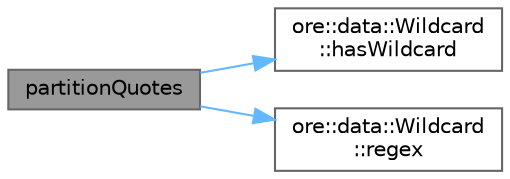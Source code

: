 digraph "partitionQuotes"
{
 // INTERACTIVE_SVG=YES
 // LATEX_PDF_SIZE
  bgcolor="transparent";
  edge [fontname=Helvetica,fontsize=10,labelfontname=Helvetica,labelfontsize=10];
  node [fontname=Helvetica,fontsize=10,shape=box,height=0.2,width=0.4];
  rankdir="LR";
  Node1 [label="partitionQuotes",height=0.2,width=0.4,color="gray40", fillcolor="grey60", style="filled", fontcolor="black",tooltip=" "];
  Node1 -> Node2 [color="steelblue1",style="solid"];
  Node2 [label="ore::data::Wildcard\l::hasWildcard",height=0.2,width=0.4,color="grey40", fillcolor="white", style="filled",URL="$classore_1_1data_1_1_wildcard.html#a2c8716c3eecd1edf1c1675aa730d59e3",tooltip=" "];
  Node1 -> Node3 [color="steelblue1",style="solid"];
  Node3 [label="ore::data::Wildcard\l::regex",height=0.2,width=0.4,color="grey40", fillcolor="white", style="filled",URL="$classore_1_1data_1_1_wildcard.html#af2a07379ad61213b7dc2e9bb0a5bc0cf",tooltip=" "];
}
